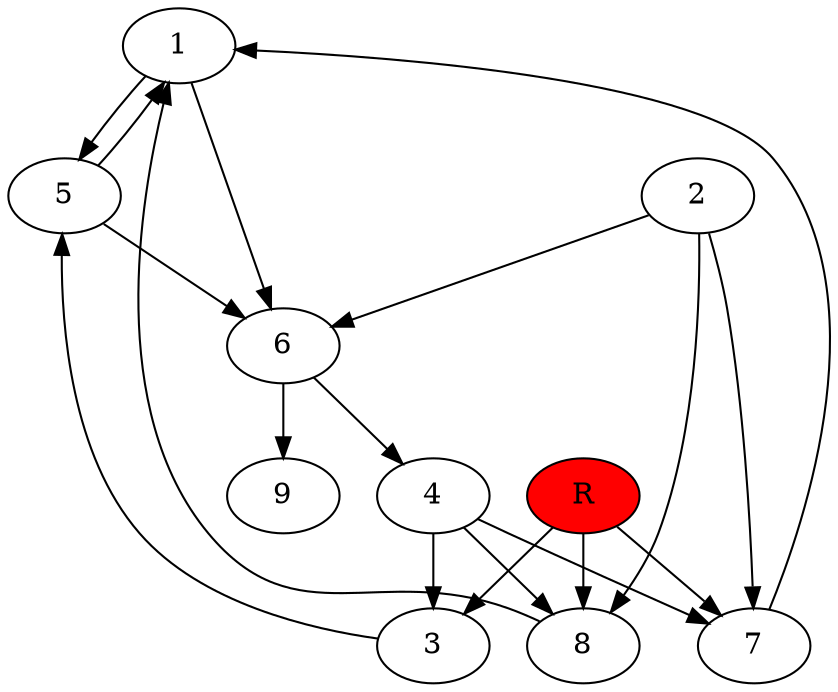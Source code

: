 digraph prb46304 {
	1
	2
	3
	4
	5
	6
	7
	8
	R [fillcolor="#ff0000" style=filled]
	1 -> 5
	1 -> 6
	2 -> 6
	2 -> 7
	2 -> 8
	3 -> 5
	4 -> 3
	4 -> 7
	4 -> 8
	5 -> 1
	5 -> 6
	6 -> 4
	6 -> 9
	7 -> 1
	8 -> 1
	R -> 3
	R -> 7
	R -> 8
}
